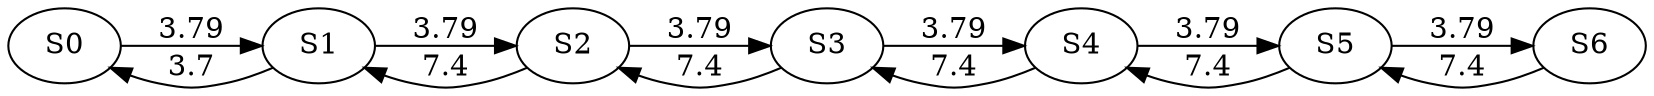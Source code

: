 digraph {
	graph [rankdir=LR]
	S0
	S1
	S2
	S3
	S4
	S5
	S6
	S1 -> S0 [label=3.7]
	S0 -> S1 [label=3.79]
	S2 -> S1 [label=7.4]
	S1 -> S2 [label=3.79]
	S3 -> S2 [label=7.4]
	S2 -> S3 [label=3.79]
	S4 -> S3 [label=7.4]
	S3 -> S4 [label=3.79]
	S5 -> S4 [label=7.4]
	S4 -> S5 [label=3.79]
	S6 -> S5 [label=7.4]
	S5 -> S6 [label=3.79]
}
